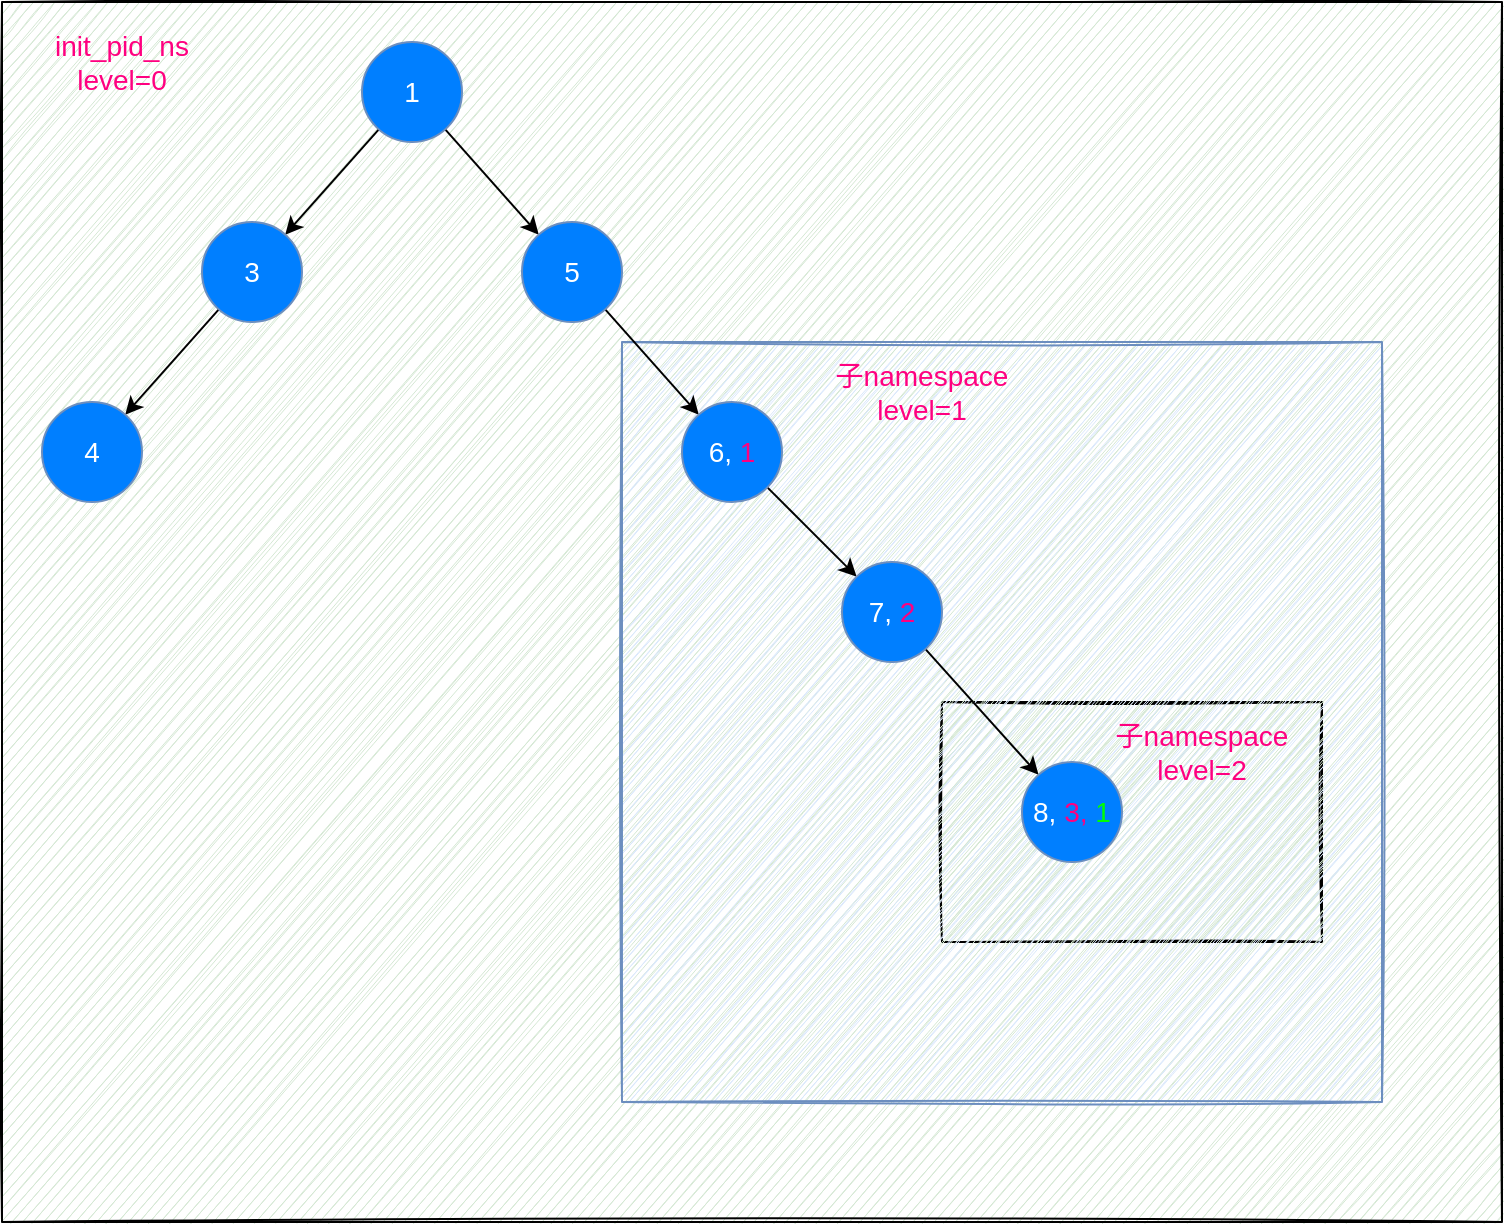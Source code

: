 <mxfile version="20.5.3" type="github">
  <diagram id="oFoja3Uq0o-UijYm_VAg" name="第 1 页">
    <mxGraphModel dx="2066" dy="1072" grid="1" gridSize="10" guides="1" tooltips="1" connect="1" arrows="1" fold="1" page="1" pageScale="1" pageWidth="827" pageHeight="1169" math="0" shadow="0">
      <root>
        <mxCell id="0" />
        <mxCell id="1" parent="0" />
        <mxCell id="MAFU2enh-p5RpcMAyGeA-19" value="" style="rounded=0;whiteSpace=wrap;html=1;shadow=0;glass=0;sketch=1;fontSize=14;fontColor=#00FF00;fillColor=#D5E8D4;" vertex="1" parent="1">
          <mxGeometry x="510" y="510" width="190" height="120" as="geometry" />
        </mxCell>
        <mxCell id="MAFU2enh-p5RpcMAyGeA-13" value="" style="rounded=0;whiteSpace=wrap;html=1;fontSize=14;fontColor=#FF0080;fillColor=#D5E8D4;sketch=1;glass=0;shadow=0;" vertex="1" parent="1">
          <mxGeometry x="40" y="160" width="750" height="610" as="geometry" />
        </mxCell>
        <mxCell id="MAFU2enh-p5RpcMAyGeA-10" value="" style="rounded=0;whiteSpace=wrap;html=1;fontSize=14;fillColor=#dae8fc;strokeColor=#6c8ebf;sketch=1;" vertex="1" parent="1">
          <mxGeometry x="350" y="330" width="380" height="380" as="geometry" />
        </mxCell>
        <mxCell id="MAFU2enh-p5RpcMAyGeA-3" value="" style="rounded=0;orthogonalLoop=1;jettySize=auto;html=1;fontSize=14;fontColor=#FFFFFF;" edge="1" parent="1" source="MAFU2enh-p5RpcMAyGeA-1" target="MAFU2enh-p5RpcMAyGeA-2">
          <mxGeometry relative="1" as="geometry" />
        </mxCell>
        <mxCell id="MAFU2enh-p5RpcMAyGeA-7" value="" style="edgeStyle=none;rounded=0;orthogonalLoop=1;jettySize=auto;html=1;fontSize=14;fontColor=#FFFFFF;" edge="1" parent="1" source="MAFU2enh-p5RpcMAyGeA-1" target="MAFU2enh-p5RpcMAyGeA-6">
          <mxGeometry relative="1" as="geometry" />
        </mxCell>
        <mxCell id="MAFU2enh-p5RpcMAyGeA-1" value="&lt;font style=&quot;font-size: 14px;&quot; color=&quot;#ffffff&quot;&gt;1&lt;/font&gt;" style="ellipse;whiteSpace=wrap;html=1;aspect=fixed;fillColor=#007FFF;strokeColor=#6c8ebf;" vertex="1" parent="1">
          <mxGeometry x="220" y="180" width="50" height="50" as="geometry" />
        </mxCell>
        <mxCell id="MAFU2enh-p5RpcMAyGeA-5" value="" style="edgeStyle=none;rounded=0;orthogonalLoop=1;jettySize=auto;html=1;fontSize=14;fontColor=#FFFFFF;" edge="1" parent="1" source="MAFU2enh-p5RpcMAyGeA-2" target="MAFU2enh-p5RpcMAyGeA-4">
          <mxGeometry relative="1" as="geometry" />
        </mxCell>
        <mxCell id="MAFU2enh-p5RpcMAyGeA-2" value="&lt;font style=&quot;font-size: 14px;&quot; color=&quot;#ffffff&quot;&gt;3&lt;/font&gt;" style="ellipse;whiteSpace=wrap;html=1;aspect=fixed;fillColor=#007FFF;strokeColor=#6c8ebf;" vertex="1" parent="1">
          <mxGeometry x="140" y="270" width="50" height="50" as="geometry" />
        </mxCell>
        <mxCell id="MAFU2enh-p5RpcMAyGeA-4" value="&lt;font style=&quot;font-size: 14px;&quot; color=&quot;#ffffff&quot;&gt;4&lt;/font&gt;" style="ellipse;whiteSpace=wrap;html=1;aspect=fixed;fillColor=#007FFF;strokeColor=#6c8ebf;" vertex="1" parent="1">
          <mxGeometry x="60" y="360" width="50" height="50" as="geometry" />
        </mxCell>
        <mxCell id="MAFU2enh-p5RpcMAyGeA-9" value="" style="edgeStyle=none;rounded=0;orthogonalLoop=1;jettySize=auto;html=1;fontSize=14;fontColor=#FFFFFF;" edge="1" parent="1" source="MAFU2enh-p5RpcMAyGeA-6" target="MAFU2enh-p5RpcMAyGeA-8">
          <mxGeometry relative="1" as="geometry" />
        </mxCell>
        <mxCell id="MAFU2enh-p5RpcMAyGeA-6" value="&lt;font style=&quot;font-size: 14px;&quot; color=&quot;#ffffff&quot;&gt;5&lt;/font&gt;" style="ellipse;whiteSpace=wrap;html=1;aspect=fixed;fillColor=#007FFF;strokeColor=#6c8ebf;" vertex="1" parent="1">
          <mxGeometry x="300" y="270" width="50" height="50" as="geometry" />
        </mxCell>
        <mxCell id="MAFU2enh-p5RpcMAyGeA-12" value="" style="edgeStyle=none;rounded=0;orthogonalLoop=1;jettySize=auto;html=1;fontSize=14;fontColor=#FF0080;" edge="1" parent="1" source="MAFU2enh-p5RpcMAyGeA-8" target="MAFU2enh-p5RpcMAyGeA-11">
          <mxGeometry relative="1" as="geometry" />
        </mxCell>
        <mxCell id="MAFU2enh-p5RpcMAyGeA-8" value="&lt;span style=&quot;font-size: 14px;&quot;&gt;&lt;font color=&quot;#ffffff&quot;&gt;6,&amp;nbsp;&lt;/font&gt;&lt;font color=&quot;#ff0080&quot;&gt;1&lt;/font&gt;&lt;/span&gt;" style="ellipse;whiteSpace=wrap;html=1;aspect=fixed;fillColor=#007FFF;strokeColor=#6c8ebf;" vertex="1" parent="1">
          <mxGeometry x="380" y="360" width="50" height="50" as="geometry" />
        </mxCell>
        <mxCell id="MAFU2enh-p5RpcMAyGeA-18" value="" style="edgeStyle=none;rounded=0;orthogonalLoop=1;jettySize=auto;html=1;fontSize=14;fontColor=#FF0080;" edge="1" parent="1" source="MAFU2enh-p5RpcMAyGeA-11" target="MAFU2enh-p5RpcMAyGeA-17">
          <mxGeometry relative="1" as="geometry" />
        </mxCell>
        <mxCell id="MAFU2enh-p5RpcMAyGeA-11" value="&lt;span style=&quot;font-size: 14px;&quot;&gt;&lt;font color=&quot;#ffffff&quot;&gt;7,&amp;nbsp;&lt;/font&gt;&lt;font color=&quot;#ff0080&quot;&gt;2&lt;/font&gt;&lt;/span&gt;" style="ellipse;whiteSpace=wrap;html=1;aspect=fixed;fillColor=#007FFF;strokeColor=#6c8ebf;" vertex="1" parent="1">
          <mxGeometry x="460" y="440" width="50" height="50" as="geometry" />
        </mxCell>
        <mxCell id="MAFU2enh-p5RpcMAyGeA-15" value="init_pid_ns&lt;br&gt;level=0" style="text;html=1;strokeColor=none;fillColor=none;align=center;verticalAlign=middle;whiteSpace=wrap;rounded=0;shadow=0;glass=0;sketch=1;fontSize=14;fontColor=#FF0080;" vertex="1" parent="1">
          <mxGeometry x="50" y="170" width="100" height="40" as="geometry" />
        </mxCell>
        <mxCell id="MAFU2enh-p5RpcMAyGeA-16" value="子namespace&lt;br&gt;level=1" style="text;html=1;strokeColor=none;fillColor=none;align=center;verticalAlign=middle;whiteSpace=wrap;rounded=0;shadow=0;glass=0;sketch=1;fontSize=14;fontColor=#FF0080;" vertex="1" parent="1">
          <mxGeometry x="450" y="340" width="100" height="30" as="geometry" />
        </mxCell>
        <mxCell id="MAFU2enh-p5RpcMAyGeA-17" value="&lt;span style=&quot;font-size: 14px;&quot;&gt;&lt;font color=&quot;#ffffff&quot;&gt;8, &lt;/font&gt;&lt;font color=&quot;#ff0080&quot;&gt;3, &lt;/font&gt;&lt;font color=&quot;#00ff00&quot;&gt;1&lt;/font&gt;&lt;/span&gt;" style="ellipse;whiteSpace=wrap;html=1;aspect=fixed;fillColor=#007FFF;strokeColor=#6c8ebf;" vertex="1" parent="1">
          <mxGeometry x="550" y="540" width="50" height="50" as="geometry" />
        </mxCell>
        <mxCell id="MAFU2enh-p5RpcMAyGeA-20" value="子namespace&lt;br&gt;level=2" style="text;html=1;strokeColor=none;fillColor=none;align=center;verticalAlign=middle;whiteSpace=wrap;rounded=0;shadow=0;glass=0;sketch=1;fontSize=14;fontColor=#FF0080;" vertex="1" parent="1">
          <mxGeometry x="590" y="520" width="100" height="30" as="geometry" />
        </mxCell>
      </root>
    </mxGraphModel>
  </diagram>
</mxfile>
